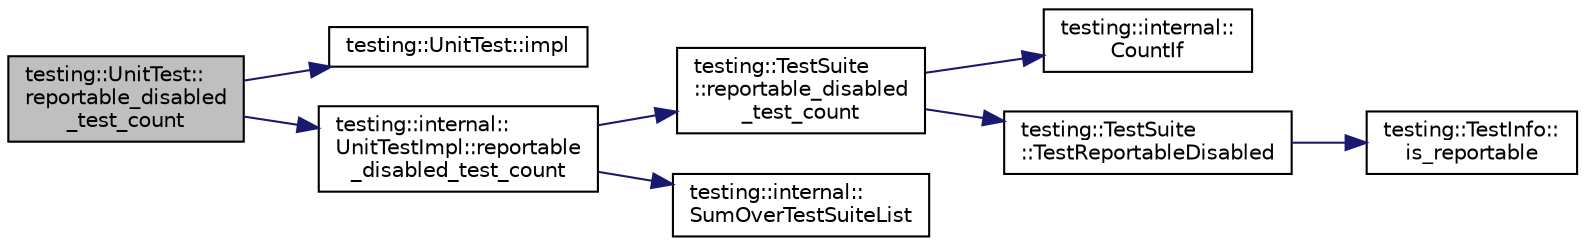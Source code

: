 digraph "testing::UnitTest::reportable_disabled_test_count"
{
 // LATEX_PDF_SIZE
  bgcolor="transparent";
  edge [fontname="Helvetica",fontsize="10",labelfontname="Helvetica",labelfontsize="10"];
  node [fontname="Helvetica",fontsize="10",shape=record];
  rankdir="LR";
  Node1 [label="testing::UnitTest::\lreportable_disabled\l_test_count",height=0.2,width=0.4,color="black", fillcolor="grey75", style="filled", fontcolor="black",tooltip=" "];
  Node1 -> Node2 [color="midnightblue",fontsize="10",style="solid",fontname="Helvetica"];
  Node2 [label="testing::UnitTest::impl",height=0.2,width=0.4,color="black",URL="$classtesting_1_1UnitTest.html#a4df5d11a58affb337d7fa62eaa07690e",tooltip=" "];
  Node1 -> Node3 [color="midnightblue",fontsize="10",style="solid",fontname="Helvetica"];
  Node3 [label="testing::internal::\lUnitTestImpl::reportable\l_disabled_test_count",height=0.2,width=0.4,color="black",URL="$classtesting_1_1internal_1_1UnitTestImpl.html#a04827d118a329af68a1de2d6b93eb4e5",tooltip=" "];
  Node3 -> Node4 [color="midnightblue",fontsize="10",style="solid",fontname="Helvetica"];
  Node4 [label="testing::TestSuite\l::reportable_disabled\l_test_count",height=0.2,width=0.4,color="black",URL="$classtesting_1_1TestSuite.html#ab0b3d1ee8efaa18ceb2553a71002c678",tooltip=" "];
  Node4 -> Node5 [color="midnightblue",fontsize="10",style="solid",fontname="Helvetica"];
  Node5 [label="testing::internal::\lCountIf",height=0.2,width=0.4,color="black",URL="$namespacetesting_1_1internal.html#a1e77a774d910346eff11a86d8df783a5",tooltip=" "];
  Node4 -> Node6 [color="midnightblue",fontsize="10",style="solid",fontname="Helvetica"];
  Node6 [label="testing::TestSuite\l::TestReportableDisabled",height=0.2,width=0.4,color="black",URL="$classtesting_1_1TestSuite.html#a6f9748db6f3382f65c747bcc2bc46b4c",tooltip=" "];
  Node6 -> Node7 [color="midnightblue",fontsize="10",style="solid",fontname="Helvetica"];
  Node7 [label="testing::TestInfo::\lis_reportable",height=0.2,width=0.4,color="black",URL="$classtesting_1_1TestInfo.html#a63e7042028b0b846f4b5a1e5bcffc079",tooltip=" "];
  Node3 -> Node8 [color="midnightblue",fontsize="10",style="solid",fontname="Helvetica"];
  Node8 [label="testing::internal::\lSumOverTestSuiteList",height=0.2,width=0.4,color="black",URL="$namespacetesting_1_1internal.html#a9ba01fa896ccd7339cbe7d3c76ac22e3",tooltip=" "];
}
